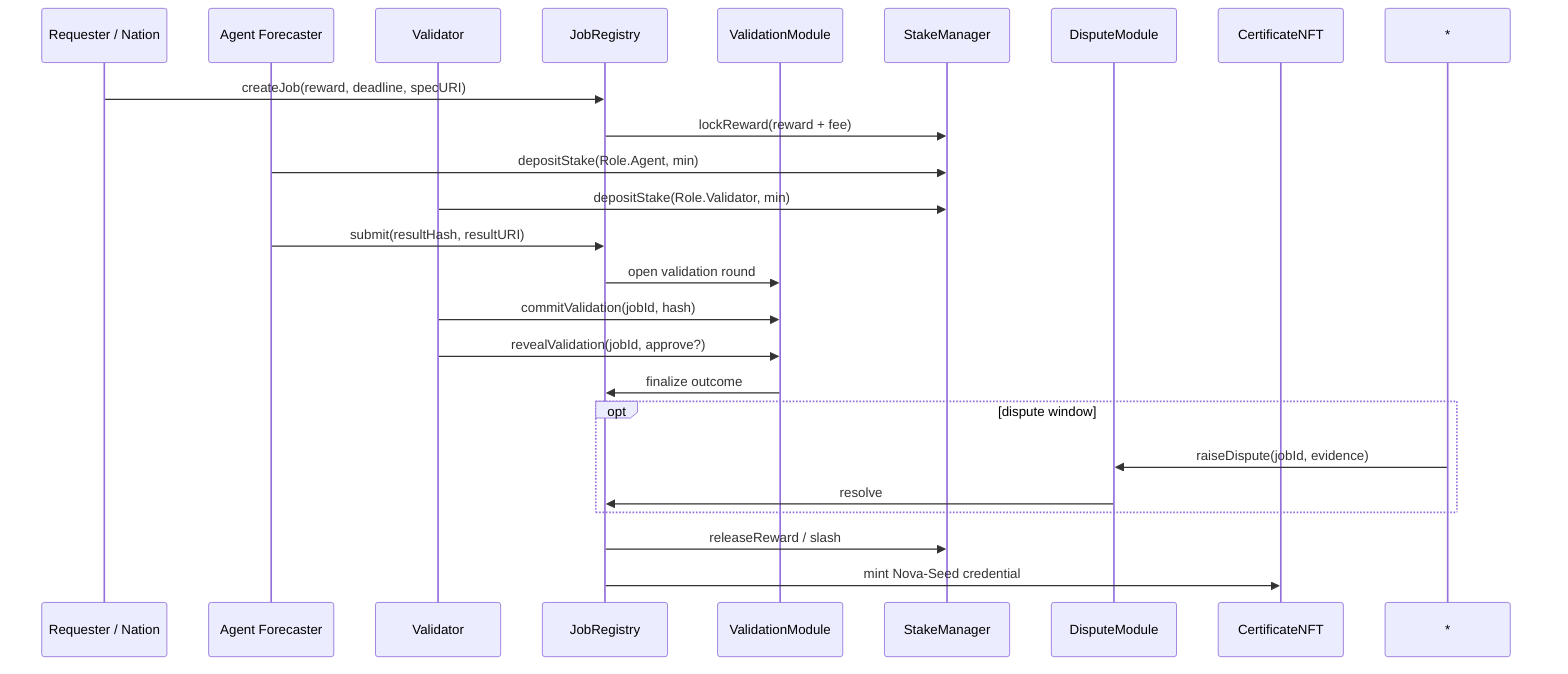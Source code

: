 sequenceDiagram
  participant R as Requester / Nation
  participant A as Agent Forecaster
  participant V as Validator
  participant JR as JobRegistry
  participant VM as ValidationModule
  participant SM as StakeManager
  participant DM as DisputeModule
  participant NFT as CertificateNFT

  R->>JR: createJob(reward, deadline, specURI)
  JR->>SM: lockReward(reward + fee)
  A->>SM: depositStake(Role.Agent, min)
  V->>SM: depositStake(Role.Validator, min)
  A->>JR: submit(resultHash, resultURI)
  JR->>VM: open validation round
  V->>VM: commitValidation(jobId, hash)
  V->>VM: revealValidation(jobId, approve?)
  VM->>JR: finalize outcome
  opt dispute window
    *->>DM: raiseDispute(jobId, evidence)
    DM->>JR: resolve
  end
  JR->>SM: releaseReward / slash
  JR->>NFT: mint Nova-Seed credential